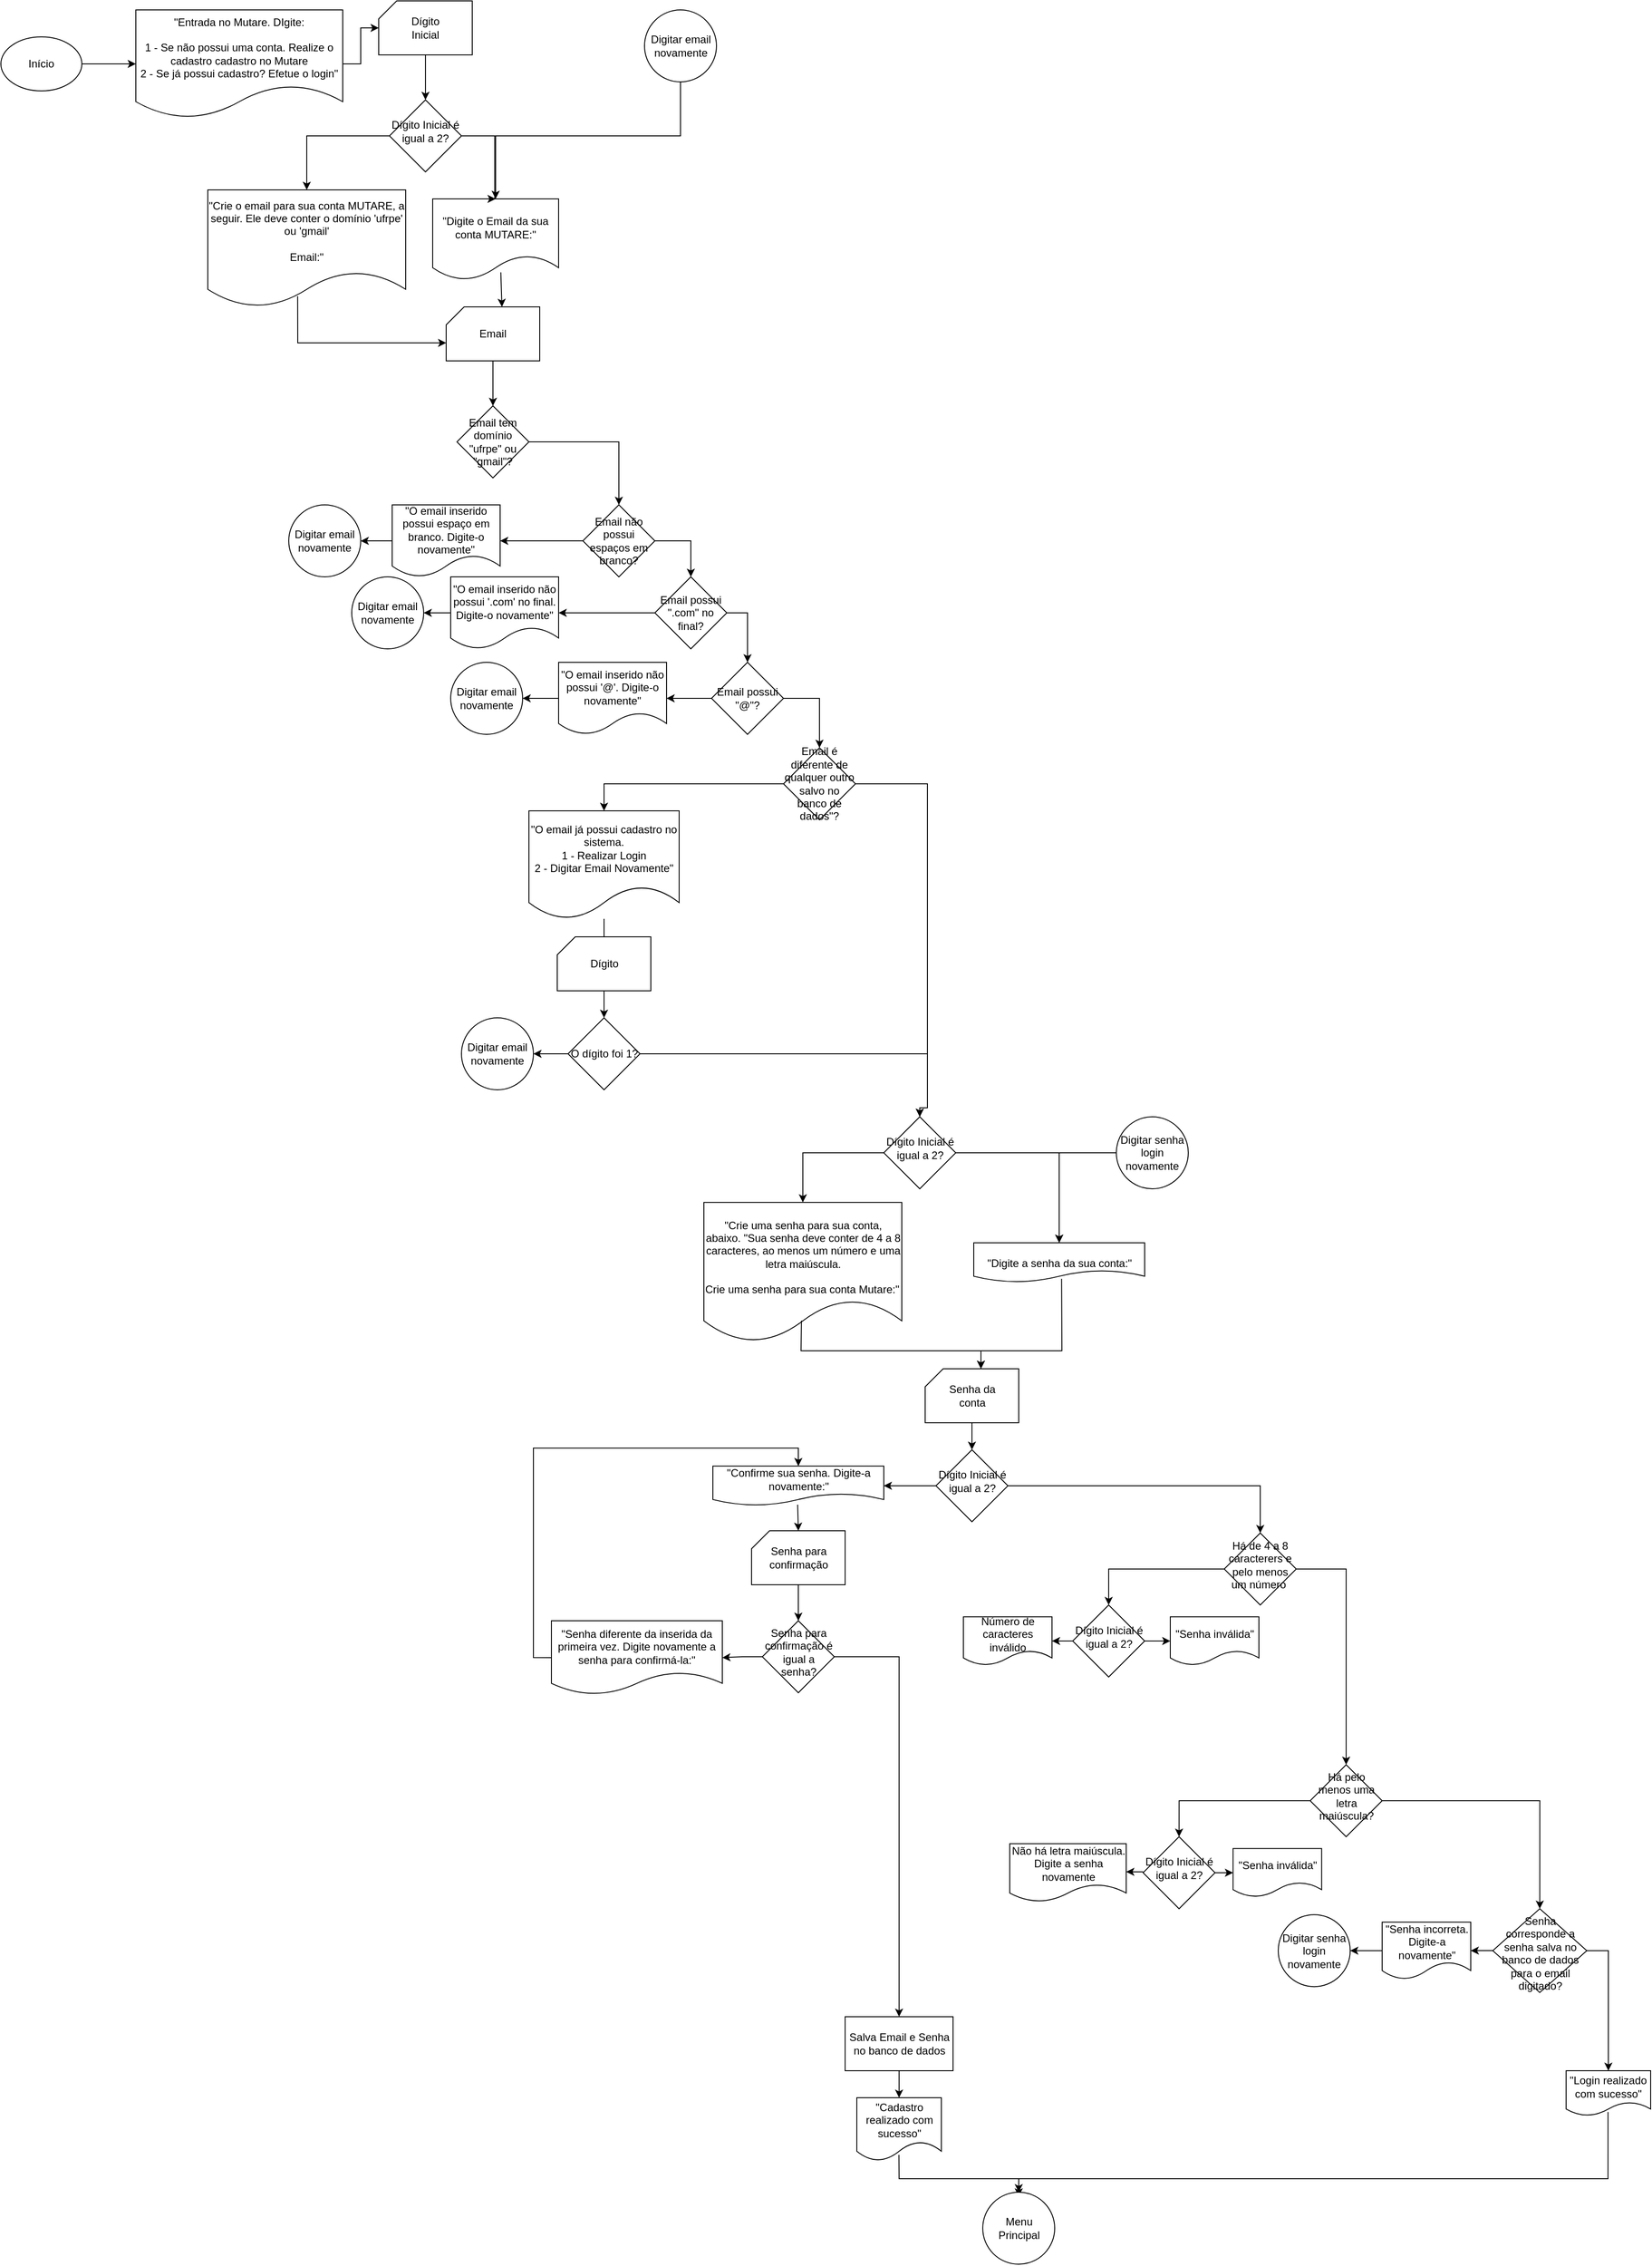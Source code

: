 <mxfile version="27.0.5">
  <diagram name="Página-1" id="IZqAts2g6bXaED-vM-Xr">
    <mxGraphModel dx="5210" dy="3040" grid="1" gridSize="10" guides="1" tooltips="1" connect="1" arrows="1" fold="1" page="1" pageScale="1" pageWidth="3300" pageHeight="2339" math="0" shadow="0">
      <root>
        <mxCell id="0" />
        <mxCell id="1" parent="0" />
        <mxCell id="0boTivlSuVRbXw25WTQz-3" value="&quot;Digite o Email da sua conta MUTARE:&lt;span style=&quot;background-color: transparent; color: light-dark(rgb(0, 0, 0), rgb(255, 255, 255));&quot;&gt;&quot;&lt;/span&gt;" style="shape=document;whiteSpace=wrap;html=1;boundedLbl=1;" parent="1" vertex="1">
          <mxGeometry x="520" y="250" width="140" height="90" as="geometry" />
        </mxCell>
        <mxCell id="0boTivlSuVRbXw25WTQz-8" value="" style="endArrow=classic;html=1;rounded=0;entryX=0;entryY=0;entryDx=62;entryDy=0;entryPerimeter=0;exitX=0.541;exitY=0.907;exitDx=0;exitDy=0;exitPerimeter=0;" parent="1" source="0boTivlSuVRbXw25WTQz-3" target="0boTivlSuVRbXw25WTQz-5" edge="1">
          <mxGeometry width="50" height="50" relative="1" as="geometry">
            <mxPoint x="650" y="370" as="sourcePoint" />
            <mxPoint x="700" y="320" as="targetPoint" />
          </mxGeometry>
        </mxCell>
        <mxCell id="0boTivlSuVRbXw25WTQz-9" value="" style="group" parent="1" vertex="1" connectable="0">
          <mxGeometry x="535" y="370" width="104" height="60" as="geometry" />
        </mxCell>
        <mxCell id="0boTivlSuVRbXw25WTQz-5" value="" style="verticalLabelPosition=bottom;verticalAlign=top;html=1;shape=card;whiteSpace=wrap;size=20;arcSize=12;" parent="0boTivlSuVRbXw25WTQz-9" vertex="1">
          <mxGeometry width="104" height="60" as="geometry" />
        </mxCell>
        <mxCell id="0boTivlSuVRbXw25WTQz-6" value="Email" style="text;html=1;align=center;verticalAlign=middle;whiteSpace=wrap;rounded=0;" parent="0boTivlSuVRbXw25WTQz-9" vertex="1">
          <mxGeometry x="22" y="15" width="60" height="30" as="geometry" />
        </mxCell>
        <mxCell id="VMltcIXAbGf6lN5rMRbk-11" style="edgeStyle=orthogonalEdgeStyle;rounded=0;orthogonalLoop=1;jettySize=auto;html=1;exitX=1;exitY=0.5;exitDx=0;exitDy=0;entryX=0.5;entryY=0;entryDx=0;entryDy=0;" edge="1" parent="1" source="0boTivlSuVRbXw25WTQz-11" target="0boTivlSuVRbXw25WTQz-12">
          <mxGeometry relative="1" as="geometry">
            <mxPoint x="687.0" y="560" as="sourcePoint" />
          </mxGeometry>
        </mxCell>
        <mxCell id="0boTivlSuVRbXw25WTQz-11" value="Email tem domínio &quot;ufrpe&quot; ou &quot;gmail&quot;?" style="rhombus;whiteSpace=wrap;html=1;" parent="1" vertex="1">
          <mxGeometry x="547" y="480" width="80" height="80" as="geometry" />
        </mxCell>
        <mxCell id="VMltcIXAbGf6lN5rMRbk-12" style="edgeStyle=orthogonalEdgeStyle;rounded=0;orthogonalLoop=1;jettySize=auto;html=1;exitX=1;exitY=0.5;exitDx=0;exitDy=0;entryX=0.5;entryY=0;entryDx=0;entryDy=0;" edge="1" parent="1" source="0boTivlSuVRbXw25WTQz-12" target="VMltcIXAbGf6lN5rMRbk-4">
          <mxGeometry relative="1" as="geometry" />
        </mxCell>
        <mxCell id="VMltcIXAbGf6lN5rMRbk-20" value="" style="edgeStyle=orthogonalEdgeStyle;rounded=0;orthogonalLoop=1;jettySize=auto;html=1;" edge="1" parent="1" source="0boTivlSuVRbXw25WTQz-12" target="VMltcIXAbGf6lN5rMRbk-15">
          <mxGeometry relative="1" as="geometry" />
        </mxCell>
        <mxCell id="0boTivlSuVRbXw25WTQz-12" value="Email não possui espaços em branco?" style="rhombus;whiteSpace=wrap;html=1;" parent="1" vertex="1">
          <mxGeometry x="687" y="590" width="80" height="80" as="geometry" />
        </mxCell>
        <mxCell id="VMltcIXAbGf6lN5rMRbk-1" value="" style="edgeStyle=orthogonalEdgeStyle;rounded=0;orthogonalLoop=1;jettySize=auto;html=1;" edge="1" parent="1" source="0boTivlSuVRbXw25WTQz-5" target="0boTivlSuVRbXw25WTQz-11">
          <mxGeometry relative="1" as="geometry" />
        </mxCell>
        <mxCell id="VMltcIXAbGf6lN5rMRbk-13" style="edgeStyle=orthogonalEdgeStyle;rounded=0;orthogonalLoop=1;jettySize=auto;html=1;exitX=1;exitY=0.5;exitDx=0;exitDy=0;entryX=0.5;entryY=0;entryDx=0;entryDy=0;" edge="1" parent="1" source="VMltcIXAbGf6lN5rMRbk-4" target="VMltcIXAbGf6lN5rMRbk-6">
          <mxGeometry relative="1" as="geometry" />
        </mxCell>
        <mxCell id="VMltcIXAbGf6lN5rMRbk-19" value="" style="edgeStyle=orthogonalEdgeStyle;rounded=0;orthogonalLoop=1;jettySize=auto;html=1;" edge="1" parent="1" source="VMltcIXAbGf6lN5rMRbk-4" target="VMltcIXAbGf6lN5rMRbk-16">
          <mxGeometry relative="1" as="geometry" />
        </mxCell>
        <mxCell id="VMltcIXAbGf6lN5rMRbk-4" value="Email possui &quot;.com&quot; no final?" style="rhombus;whiteSpace=wrap;html=1;" vertex="1" parent="1">
          <mxGeometry x="767" y="670" width="80" height="80" as="geometry" />
        </mxCell>
        <mxCell id="VMltcIXAbGf6lN5rMRbk-14" style="edgeStyle=orthogonalEdgeStyle;rounded=0;orthogonalLoop=1;jettySize=auto;html=1;exitX=1;exitY=0.5;exitDx=0;exitDy=0;entryX=0.5;entryY=0;entryDx=0;entryDy=0;" edge="1" parent="1" source="VMltcIXAbGf6lN5rMRbk-6" target="VMltcIXAbGf6lN5rMRbk-7">
          <mxGeometry relative="1" as="geometry" />
        </mxCell>
        <mxCell id="VMltcIXAbGf6lN5rMRbk-18" value="" style="edgeStyle=orthogonalEdgeStyle;rounded=0;orthogonalLoop=1;jettySize=auto;html=1;" edge="1" parent="1" source="VMltcIXAbGf6lN5rMRbk-6" target="VMltcIXAbGf6lN5rMRbk-17">
          <mxGeometry relative="1" as="geometry" />
        </mxCell>
        <mxCell id="VMltcIXAbGf6lN5rMRbk-6" value="Email possui &quot;@&quot;?" style="rhombus;whiteSpace=wrap;html=1;" vertex="1" parent="1">
          <mxGeometry x="830" y="765" width="80" height="80" as="geometry" />
        </mxCell>
        <mxCell id="VMltcIXAbGf6lN5rMRbk-30" value="" style="edgeStyle=orthogonalEdgeStyle;rounded=0;orthogonalLoop=1;jettySize=auto;html=1;entryX=0.5;entryY=0;entryDx=0;entryDy=0;" edge="1" parent="1" source="VMltcIXAbGf6lN5rMRbk-7" target="VMltcIXAbGf6lN5rMRbk-21">
          <mxGeometry relative="1" as="geometry" />
        </mxCell>
        <mxCell id="VMltcIXAbGf6lN5rMRbk-32" value="" style="edgeStyle=orthogonalEdgeStyle;rounded=0;orthogonalLoop=1;jettySize=auto;html=1;entryX=0.5;entryY=0;entryDx=0;entryDy=0;" edge="1" parent="1" source="VMltcIXAbGf6lN5rMRbk-7" target="VMltcIXAbGf6lN5rMRbk-59">
          <mxGeometry relative="1" as="geometry">
            <mxPoint x="1030" y="900" as="targetPoint" />
            <Array as="points">
              <mxPoint x="1070" y="900" />
              <mxPoint x="1070" y="1260" />
            </Array>
          </mxGeometry>
        </mxCell>
        <mxCell id="VMltcIXAbGf6lN5rMRbk-7" value="Email é diferente de qualquer outro salvo no banco de dados&quot;?" style="rhombus;whiteSpace=wrap;html=1;" vertex="1" parent="1">
          <mxGeometry x="910" y="860" width="80" height="80" as="geometry" />
        </mxCell>
        <mxCell id="VMltcIXAbGf6lN5rMRbk-94" value="" style="edgeStyle=orthogonalEdgeStyle;rounded=0;orthogonalLoop=1;jettySize=auto;html=1;" edge="1" parent="1" source="VMltcIXAbGf6lN5rMRbk-15">
          <mxGeometry relative="1" as="geometry">
            <mxPoint x="440.0" y="630.091" as="targetPoint" />
          </mxGeometry>
        </mxCell>
        <mxCell id="VMltcIXAbGf6lN5rMRbk-15" value="&quot;O email inserido possui espaço em branco. Digite-o novamente&quot;" style="shape=document;whiteSpace=wrap;html=1;boundedLbl=1;" vertex="1" parent="1">
          <mxGeometry x="475" y="590" width="120" height="80" as="geometry" />
        </mxCell>
        <mxCell id="VMltcIXAbGf6lN5rMRbk-93" value="" style="edgeStyle=orthogonalEdgeStyle;rounded=0;orthogonalLoop=1;jettySize=auto;html=1;" edge="1" parent="1" source="VMltcIXAbGf6lN5rMRbk-16" target="VMltcIXAbGf6lN5rMRbk-90">
          <mxGeometry relative="1" as="geometry" />
        </mxCell>
        <mxCell id="VMltcIXAbGf6lN5rMRbk-16" value="&quot;O email inserido não possui &#39;.com&#39; no final. Digite-o novamente&quot;" style="shape=document;whiteSpace=wrap;html=1;boundedLbl=1;" vertex="1" parent="1">
          <mxGeometry x="540" y="670" width="120" height="80" as="geometry" />
        </mxCell>
        <mxCell id="VMltcIXAbGf6lN5rMRbk-92" value="" style="edgeStyle=orthogonalEdgeStyle;rounded=0;orthogonalLoop=1;jettySize=auto;html=1;" edge="1" parent="1" source="VMltcIXAbGf6lN5rMRbk-17" target="VMltcIXAbGf6lN5rMRbk-91">
          <mxGeometry relative="1" as="geometry" />
        </mxCell>
        <mxCell id="VMltcIXAbGf6lN5rMRbk-17" value="&quot;O email inserido não possui &#39;@&#39;. Digite-o novamente&quot;" style="shape=document;whiteSpace=wrap;html=1;boundedLbl=1;" vertex="1" parent="1">
          <mxGeometry x="660" y="765" width="120" height="80" as="geometry" />
        </mxCell>
        <mxCell id="VMltcIXAbGf6lN5rMRbk-28" value="" style="edgeStyle=orthogonalEdgeStyle;rounded=0;orthogonalLoop=1;jettySize=auto;html=1;" edge="1" parent="1" source="VMltcIXAbGf6lN5rMRbk-21" target="VMltcIXAbGf6lN5rMRbk-26">
          <mxGeometry relative="1" as="geometry" />
        </mxCell>
        <mxCell id="VMltcIXAbGf6lN5rMRbk-21" value="&quot;O email já possui cadastro no sistema.&lt;div&gt;1 - Realizar Login&lt;/div&gt;&lt;div&gt;&lt;span style=&quot;background-color: transparent; color: light-dark(rgb(0, 0, 0), rgb(255, 255, 255));&quot;&gt;2 - Digitar Email Novamente&quot;&lt;/span&gt;&lt;/div&gt;" style="shape=document;whiteSpace=wrap;html=1;boundedLbl=1;" vertex="1" parent="1">
          <mxGeometry x="627" y="930" width="167" height="120" as="geometry" />
        </mxCell>
        <mxCell id="VMltcIXAbGf6lN5rMRbk-138" style="edgeStyle=orthogonalEdgeStyle;rounded=0;orthogonalLoop=1;jettySize=auto;html=1;exitX=1;exitY=0.5;exitDx=0;exitDy=0;entryX=0.5;entryY=0;entryDx=0;entryDy=0;" edge="1" parent="1" source="VMltcIXAbGf6lN5rMRbk-22" target="VMltcIXAbGf6lN5rMRbk-59">
          <mxGeometry relative="1" as="geometry">
            <Array as="points">
              <mxPoint x="1070" y="1200" />
              <mxPoint x="1070" y="1260" />
            </Array>
          </mxGeometry>
        </mxCell>
        <mxCell id="VMltcIXAbGf6lN5rMRbk-140" value="" style="edgeStyle=orthogonalEdgeStyle;rounded=0;orthogonalLoop=1;jettySize=auto;html=1;" edge="1" parent="1" source="VMltcIXAbGf6lN5rMRbk-22" target="VMltcIXAbGf6lN5rMRbk-139">
          <mxGeometry relative="1" as="geometry" />
        </mxCell>
        <mxCell id="VMltcIXAbGf6lN5rMRbk-22" value="O dígito foi 1?" style="rhombus;whiteSpace=wrap;html=1;" vertex="1" parent="1">
          <mxGeometry x="670.5" y="1160" width="80" height="80" as="geometry" />
        </mxCell>
        <mxCell id="VMltcIXAbGf6lN5rMRbk-24" value="" style="group" vertex="1" connectable="0" parent="1">
          <mxGeometry x="658.5" y="1070" width="104" height="60" as="geometry" />
        </mxCell>
        <mxCell id="VMltcIXAbGf6lN5rMRbk-25" value="" style="verticalLabelPosition=bottom;verticalAlign=top;html=1;shape=card;whiteSpace=wrap;size=20;arcSize=12;" vertex="1" parent="VMltcIXAbGf6lN5rMRbk-24">
          <mxGeometry width="104" height="60" as="geometry" />
        </mxCell>
        <mxCell id="VMltcIXAbGf6lN5rMRbk-26" value="Dígito" style="text;html=1;align=center;verticalAlign=middle;whiteSpace=wrap;rounded=0;" vertex="1" parent="VMltcIXAbGf6lN5rMRbk-24">
          <mxGeometry x="22" y="15" width="60" height="30" as="geometry" />
        </mxCell>
        <mxCell id="VMltcIXAbGf6lN5rMRbk-29" value="" style="edgeStyle=orthogonalEdgeStyle;rounded=0;orthogonalLoop=1;jettySize=auto;html=1;" edge="1" parent="1" source="VMltcIXAbGf6lN5rMRbk-25" target="VMltcIXAbGf6lN5rMRbk-22">
          <mxGeometry relative="1" as="geometry" />
        </mxCell>
        <mxCell id="VMltcIXAbGf6lN5rMRbk-81" value="" style="edgeStyle=orthogonalEdgeStyle;rounded=0;orthogonalLoop=1;jettySize=auto;html=1;" edge="1" parent="1" source="VMltcIXAbGf6lN5rMRbk-49" target="VMltcIXAbGf6lN5rMRbk-52">
          <mxGeometry relative="1" as="geometry" />
        </mxCell>
        <mxCell id="VMltcIXAbGf6lN5rMRbk-49" value="&quot;Entrada no Mutare. DIgite:&lt;div&gt;&lt;span style=&quot;background-color: transparent; color: light-dark(rgb(0, 0, 0), rgb(255, 255, 255));&quot;&gt;&lt;br&gt;&lt;/span&gt;&lt;/div&gt;&lt;div&gt;&lt;span style=&quot;background-color: transparent; color: light-dark(rgb(0, 0, 0), rgb(255, 255, 255));&quot;&gt;1 - Se não possui uma conta. Realize o cadastro cadastro no Mutare&lt;/span&gt;&lt;/div&gt;&lt;div&gt;&lt;span style=&quot;background-color: transparent; color: light-dark(rgb(0, 0, 0), rgb(255, 255, 255));&quot;&gt;2 - Se já possui cadastro? Efetue o login&quot;&lt;/span&gt;&lt;/div&gt;" style="shape=document;whiteSpace=wrap;html=1;boundedLbl=1;" vertex="1" parent="1">
          <mxGeometry x="190" y="40" width="230" height="120" as="geometry" />
        </mxCell>
        <mxCell id="VMltcIXAbGf6lN5rMRbk-51" value="" style="group" vertex="1" connectable="0" parent="1">
          <mxGeometry x="460" y="30" width="104" height="60" as="geometry" />
        </mxCell>
        <mxCell id="VMltcIXAbGf6lN5rMRbk-52" value="" style="verticalLabelPosition=bottom;verticalAlign=top;html=1;shape=card;whiteSpace=wrap;size=20;arcSize=12;" vertex="1" parent="VMltcIXAbGf6lN5rMRbk-51">
          <mxGeometry width="104" height="60" as="geometry" />
        </mxCell>
        <mxCell id="VMltcIXAbGf6lN5rMRbk-53" value="Dígito Inicial" style="text;html=1;align=center;verticalAlign=middle;whiteSpace=wrap;rounded=0;" vertex="1" parent="VMltcIXAbGf6lN5rMRbk-51">
          <mxGeometry x="22" y="15" width="60" height="30" as="geometry" />
        </mxCell>
        <mxCell id="VMltcIXAbGf6lN5rMRbk-75" style="edgeStyle=orthogonalEdgeStyle;rounded=0;orthogonalLoop=1;jettySize=auto;html=1;exitX=1;exitY=0.5;exitDx=0;exitDy=0;entryX=0.5;entryY=0;entryDx=0;entryDy=0;" edge="1" parent="1" source="VMltcIXAbGf6lN5rMRbk-59" target="VMltcIXAbGf6lN5rMRbk-64">
          <mxGeometry relative="1" as="geometry" />
        </mxCell>
        <mxCell id="VMltcIXAbGf6lN5rMRbk-77" style="edgeStyle=orthogonalEdgeStyle;rounded=0;orthogonalLoop=1;jettySize=auto;html=1;exitX=0;exitY=0.5;exitDx=0;exitDy=0;entryX=0.5;entryY=0;entryDx=0;entryDy=0;" edge="1" parent="1" source="VMltcIXAbGf6lN5rMRbk-59" target="VMltcIXAbGf6lN5rMRbk-76">
          <mxGeometry relative="1" as="geometry" />
        </mxCell>
        <mxCell id="VMltcIXAbGf6lN5rMRbk-59" value="&lt;div&gt;&lt;br&gt;&lt;/div&gt;&lt;div&gt;&lt;span style=&quot;background-color: transparent; color: light-dark(rgb(0, 0, 0), rgb(255, 255, 255));&quot;&gt;Dígito Inicial é igual a 2?&lt;/span&gt;&lt;/div&gt;" style="rhombus;whiteSpace=wrap;html=1;verticalAlign=top;arcSize=12;" vertex="1" parent="1">
          <mxGeometry x="1021.5" y="1270" width="80" height="80" as="geometry" />
        </mxCell>
        <mxCell id="VMltcIXAbGf6lN5rMRbk-62" value="" style="edgeStyle=orthogonalEdgeStyle;rounded=0;orthogonalLoop=1;jettySize=auto;html=1;" edge="1" parent="1" source="VMltcIXAbGf6lN5rMRbk-61" target="VMltcIXAbGf6lN5rMRbk-49">
          <mxGeometry relative="1" as="geometry" />
        </mxCell>
        <mxCell id="VMltcIXAbGf6lN5rMRbk-61" value="Início" style="ellipse;whiteSpace=wrap;html=1;" vertex="1" parent="1">
          <mxGeometry x="40" y="70" width="90" height="60" as="geometry" />
        </mxCell>
        <mxCell id="VMltcIXAbGf6lN5rMRbk-64" value="&lt;div&gt;&lt;br&gt;&lt;/div&gt;&lt;div&gt;&quot;Digite a senha da sua conta:&lt;span style=&quot;background-color: transparent; color: light-dark(rgb(0, 0, 0), rgb(255, 255, 255));&quot;&gt;&quot;&lt;/span&gt;&lt;/div&gt;" style="shape=document;whiteSpace=wrap;html=1;boundedLbl=1;" vertex="1" parent="1">
          <mxGeometry x="1121.5" y="1410" width="190" height="43.75" as="geometry" />
        </mxCell>
        <mxCell id="VMltcIXAbGf6lN5rMRbk-67" style="edgeStyle=orthogonalEdgeStyle;rounded=0;orthogonalLoop=1;jettySize=auto;html=1;exitX=1;exitY=0.5;exitDx=0;exitDy=0;entryX=0.5;entryY=0;entryDx=0;entryDy=0;" edge="1" parent="1" source="VMltcIXAbGf6lN5rMRbk-68" target="VMltcIXAbGf6lN5rMRbk-71">
          <mxGeometry relative="1" as="geometry" />
        </mxCell>
        <mxCell id="VMltcIXAbGf6lN5rMRbk-148" style="edgeStyle=orthogonalEdgeStyle;rounded=0;orthogonalLoop=1;jettySize=auto;html=1;exitX=0;exitY=0.5;exitDx=0;exitDy=0;entryX=0.5;entryY=0;entryDx=0;entryDy=0;" edge="1" parent="1" source="VMltcIXAbGf6lN5rMRbk-68" target="VMltcIXAbGf6lN5rMRbk-143">
          <mxGeometry relative="1" as="geometry" />
        </mxCell>
        <mxCell id="VMltcIXAbGf6lN5rMRbk-68" value="Há de 4 a 8 caracterers e pelo menos um número&amp;nbsp;" style="rhombus;whiteSpace=wrap;html=1;verticalAlign=top;arcSize=12;" vertex="1" parent="1">
          <mxGeometry x="1400" y="1732.51" width="80" height="80" as="geometry" />
        </mxCell>
        <mxCell id="VMltcIXAbGf6lN5rMRbk-70" value="" style="edgeStyle=orthogonalEdgeStyle;rounded=0;orthogonalLoop=1;jettySize=auto;html=1;entryX=0.5;entryY=0;entryDx=0;entryDy=0;exitX=1;exitY=0.5;exitDx=0;exitDy=0;" edge="1" parent="1" source="VMltcIXAbGf6lN5rMRbk-71" target="VMltcIXAbGf6lN5rMRbk-155">
          <mxGeometry relative="1" as="geometry">
            <mxPoint x="1880" y="2110" as="targetPoint" />
          </mxGeometry>
        </mxCell>
        <mxCell id="VMltcIXAbGf6lN5rMRbk-149" style="edgeStyle=orthogonalEdgeStyle;rounded=0;orthogonalLoop=1;jettySize=auto;html=1;exitX=0;exitY=0.5;exitDx=0;exitDy=0;entryX=0.5;entryY=0;entryDx=0;entryDy=0;" edge="1" parent="1" source="VMltcIXAbGf6lN5rMRbk-71" target="VMltcIXAbGf6lN5rMRbk-144">
          <mxGeometry relative="1" as="geometry" />
        </mxCell>
        <mxCell id="VMltcIXAbGf6lN5rMRbk-71" value="Há pelo menos uma letra maiúscula?" style="rhombus;whiteSpace=wrap;html=1;verticalAlign=top;arcSize=12;" vertex="1" parent="1">
          <mxGeometry x="1495.5" y="1990" width="80" height="80" as="geometry" />
        </mxCell>
        <mxCell id="VMltcIXAbGf6lN5rMRbk-72" value="" style="edgeStyle=orthogonalEdgeStyle;rounded=0;orthogonalLoop=1;jettySize=auto;html=1;entryX=0.5;entryY=0;entryDx=0;entryDy=0;exitX=0.496;exitY=0.918;exitDx=0;exitDy=0;exitPerimeter=0;" edge="1" parent="1" source="VMltcIXAbGf6lN5rMRbk-73">
          <mxGeometry relative="1" as="geometry">
            <mxPoint x="1440.902" y="2296.14" as="sourcePoint" />
            <mxPoint x="1171.5" y="2469.71" as="targetPoint" />
            <Array as="points">
              <mxPoint x="1827" y="2450" />
              <mxPoint x="1172" y="2450" />
            </Array>
          </mxGeometry>
        </mxCell>
        <mxCell id="VMltcIXAbGf6lN5rMRbk-73" value="&quot;Login realizado com sucesso&lt;span style=&quot;background-color: transparent; color: light-dark(rgb(0, 0, 0), rgb(255, 255, 255));&quot;&gt;&quot;&lt;/span&gt;" style="shape=document;whiteSpace=wrap;html=1;boundedLbl=1;" vertex="1" parent="1">
          <mxGeometry x="1780" y="2330.01" width="94" height="50" as="geometry" />
        </mxCell>
        <mxCell id="VMltcIXAbGf6lN5rMRbk-74" value="Menu Principal" style="ellipse;whiteSpace=wrap;html=1;" vertex="1" parent="1">
          <mxGeometry x="1131.5" y="2465.01" width="80" height="80" as="geometry" />
        </mxCell>
        <mxCell id="VMltcIXAbGf6lN5rMRbk-76" value="&lt;div&gt;&lt;br&gt;&lt;/div&gt;&lt;div&gt;&quot;Crie uma senha para sua conta, abaixo.&amp;nbsp;&lt;span style=&quot;text-align: left; background-color: transparent; color: light-dark(rgb(0, 0, 0), rgb(255, 255, 255));&quot;&gt;&quot;Sua senha deve conter de 4 a 8 caracteres, ao menos um número e uma letra maiúscula.&lt;/span&gt;&lt;/div&gt;&lt;div style=&quot;text-align: left;&quot;&gt;&lt;br style=&quot;color: rgb(255, 255, 255); text-align: center; background-color: rgb(27, 29, 30);&quot;&gt;&lt;span style=&quot;background-color: transparent; color: light-dark(rgb(0, 0, 0), rgb(255, 255, 255)); text-align: center;&quot;&gt;Crie uma senha para sua conta Mutare:&lt;/span&gt;&lt;span style=&quot;background-color: transparent; color: light-dark(rgb(0, 0, 0), rgb(255, 255, 255)); text-align: center;&quot;&gt;&quot;&lt;/span&gt;&lt;/div&gt;" style="shape=document;whiteSpace=wrap;html=1;boundedLbl=1;" vertex="1" parent="1">
          <mxGeometry x="821.5" y="1365.12" width="220" height="154.88" as="geometry" />
        </mxCell>
        <mxCell id="VMltcIXAbGf6lN5rMRbk-86" style="edgeStyle=orthogonalEdgeStyle;rounded=0;orthogonalLoop=1;jettySize=auto;html=1;exitX=0.5;exitY=1;exitDx=0;exitDy=0;entryX=0.5;entryY=0;entryDx=0;entryDy=0;" edge="1" parent="1" source="VMltcIXAbGf6lN5rMRbk-85" target="0boTivlSuVRbXw25WTQz-3">
          <mxGeometry relative="1" as="geometry">
            <Array as="points">
              <mxPoint x="795" y="180" />
              <mxPoint x="589" y="180" />
            </Array>
          </mxGeometry>
        </mxCell>
        <mxCell id="VMltcIXAbGf6lN5rMRbk-85" value="Digitar email novamente" style="ellipse;whiteSpace=wrap;html=1;aspect=fixed;" vertex="1" parent="1">
          <mxGeometry x="755.5" y="40" width="80" height="80" as="geometry" />
        </mxCell>
        <mxCell id="VMltcIXAbGf6lN5rMRbk-89" value="Digitar email novamente" style="ellipse;whiteSpace=wrap;html=1;aspect=fixed;" vertex="1" parent="1">
          <mxGeometry x="360" y="590" width="80" height="80" as="geometry" />
        </mxCell>
        <mxCell id="VMltcIXAbGf6lN5rMRbk-90" value="Digitar email novamente" style="ellipse;whiteSpace=wrap;html=1;aspect=fixed;" vertex="1" parent="1">
          <mxGeometry x="430" y="670" width="80" height="80" as="geometry" />
        </mxCell>
        <mxCell id="VMltcIXAbGf6lN5rMRbk-91" value="Digitar email novamente" style="ellipse;whiteSpace=wrap;html=1;aspect=fixed;" vertex="1" parent="1">
          <mxGeometry x="540" y="765" width="80" height="80" as="geometry" />
        </mxCell>
        <mxCell id="VMltcIXAbGf6lN5rMRbk-101" style="edgeStyle=orthogonalEdgeStyle;rounded=0;orthogonalLoop=1;jettySize=auto;html=1;exitX=1;exitY=0.5;exitDx=0;exitDy=0;entryX=0.5;entryY=0;entryDx=0;entryDy=0;" edge="1" parent="1" source="VMltcIXAbGf6lN5rMRbk-95" target="0boTivlSuVRbXw25WTQz-3">
          <mxGeometry relative="1" as="geometry" />
        </mxCell>
        <mxCell id="VMltcIXAbGf6lN5rMRbk-102" style="edgeStyle=orthogonalEdgeStyle;rounded=0;orthogonalLoop=1;jettySize=auto;html=1;exitX=0;exitY=0.5;exitDx=0;exitDy=0;" edge="1" parent="1" source="VMltcIXAbGf6lN5rMRbk-95" target="VMltcIXAbGf6lN5rMRbk-97">
          <mxGeometry relative="1" as="geometry" />
        </mxCell>
        <mxCell id="VMltcIXAbGf6lN5rMRbk-95" value="&lt;div&gt;&lt;br&gt;&lt;/div&gt;&lt;div&gt;&lt;span style=&quot;background-color: transparent; color: light-dark(rgb(0, 0, 0), rgb(255, 255, 255));&quot;&gt;Dígito Inicial é igual a 2?&lt;/span&gt;&lt;/div&gt;" style="rhombus;whiteSpace=wrap;html=1;verticalAlign=top;arcSize=12;" vertex="1" parent="1">
          <mxGeometry x="472" y="140" width="80" height="80" as="geometry" />
        </mxCell>
        <mxCell id="VMltcIXAbGf6lN5rMRbk-97" value="&quot;Crie o email para sua conta MUTARE, a seguir.&amp;nbsp;&lt;span style=&quot;background-color: transparent; color: light-dark(rgb(0, 0, 0), rgb(255, 255, 255));&quot;&gt;Ele deve conter o domínio &#39;ufrpe&#39; ou &#39;gmail&#39;&lt;/span&gt;&lt;div&gt;&lt;div&gt;&lt;span style=&quot;background-color: transparent; color: light-dark(rgb(0, 0, 0), rgb(255, 255, 255));&quot;&gt;&lt;br&gt;&lt;/span&gt;&lt;/div&gt;&lt;div&gt;&lt;span style=&quot;background-color: transparent; color: light-dark(rgb(0, 0, 0), rgb(255, 255, 255));&quot;&gt;Email:&lt;/span&gt;&lt;span style=&quot;background-color: transparent; color: light-dark(rgb(0, 0, 0), rgb(255, 255, 255));&quot;&gt;&quot;&lt;/span&gt;&lt;/div&gt;&lt;/div&gt;" style="shape=document;whiteSpace=wrap;html=1;boundedLbl=1;" vertex="1" parent="1">
          <mxGeometry x="270" y="240" width="220" height="130" as="geometry" />
        </mxCell>
        <mxCell id="VMltcIXAbGf6lN5rMRbk-98" value="" style="endArrow=classic;html=1;rounded=0;entryX=0;entryY=0;entryDx=0;entryDy=40;exitX=0.454;exitY=0.909;exitDx=0;exitDy=0;exitPerimeter=0;entryPerimeter=0;" edge="1" parent="1" source="VMltcIXAbGf6lN5rMRbk-97" target="0boTivlSuVRbXw25WTQz-5">
          <mxGeometry width="50" height="50" relative="1" as="geometry">
            <mxPoint x="370" y="520" as="sourcePoint" />
            <mxPoint x="420" y="470" as="targetPoint" />
            <Array as="points">
              <mxPoint x="370" y="410" />
            </Array>
          </mxGeometry>
        </mxCell>
        <mxCell id="VMltcIXAbGf6lN5rMRbk-99" value="" style="edgeStyle=orthogonalEdgeStyle;rounded=0;orthogonalLoop=1;jettySize=auto;html=1;" edge="1" parent="1" source="VMltcIXAbGf6lN5rMRbk-52" target="VMltcIXAbGf6lN5rMRbk-95">
          <mxGeometry relative="1" as="geometry" />
        </mxCell>
        <mxCell id="VMltcIXAbGf6lN5rMRbk-112" value="" style="group" vertex="1" connectable="0" parent="1">
          <mxGeometry x="1067.5" y="1550" width="104" height="60" as="geometry" />
        </mxCell>
        <mxCell id="VMltcIXAbGf6lN5rMRbk-63" value="" style="verticalLabelPosition=bottom;verticalAlign=top;html=1;shape=card;whiteSpace=wrap;size=20;arcSize=12;" vertex="1" parent="VMltcIXAbGf6lN5rMRbk-112">
          <mxGeometry width="104" height="60" as="geometry" />
        </mxCell>
        <mxCell id="VMltcIXAbGf6lN5rMRbk-66" value="Senha da conta" style="text;html=1;align=center;verticalAlign=middle;whiteSpace=wrap;rounded=0;" vertex="1" parent="VMltcIXAbGf6lN5rMRbk-112">
          <mxGeometry x="22" y="15" width="60" height="30" as="geometry" />
        </mxCell>
        <mxCell id="VMltcIXAbGf6lN5rMRbk-113" value="" style="endArrow=classic;html=1;rounded=0;entryX=0;entryY=0;entryDx=62;entryDy=0;entryPerimeter=0;exitX=0.493;exitY=0.848;exitDx=0;exitDy=0;exitPerimeter=0;" edge="1" parent="1" source="VMltcIXAbGf6lN5rMRbk-76" target="VMltcIXAbGf6lN5rMRbk-63">
          <mxGeometry width="50" height="50" relative="1" as="geometry">
            <mxPoint x="941.5" y="1630" as="sourcePoint" />
            <mxPoint x="991.5" y="1580" as="targetPoint" />
            <Array as="points">
              <mxPoint x="929.5" y="1530" />
              <mxPoint x="1129.5" y="1530" />
            </Array>
          </mxGeometry>
        </mxCell>
        <mxCell id="VMltcIXAbGf6lN5rMRbk-115" value="" style="endArrow=classic;html=1;rounded=0;exitX=0.514;exitY=0.914;exitDx=0;exitDy=0;exitPerimeter=0;entryX=0;entryY=0;entryDx=62;entryDy=0;entryPerimeter=0;" edge="1" parent="1" source="VMltcIXAbGf6lN5rMRbk-64" target="VMltcIXAbGf6lN5rMRbk-63">
          <mxGeometry width="50" height="50" relative="1" as="geometry">
            <mxPoint x="1061.5" y="1710" as="sourcePoint" />
            <mxPoint x="1111.5" y="1660" as="targetPoint" />
            <Array as="points">
              <mxPoint x="1219.5" y="1530" />
              <mxPoint x="1129.5" y="1530" />
            </Array>
          </mxGeometry>
        </mxCell>
        <mxCell id="VMltcIXAbGf6lN5rMRbk-119" value="" style="edgeStyle=orthogonalEdgeStyle;rounded=0;orthogonalLoop=1;jettySize=auto;html=1;" edge="1" parent="1" source="VMltcIXAbGf6lN5rMRbk-116" target="VMltcIXAbGf6lN5rMRbk-118">
          <mxGeometry relative="1" as="geometry" />
        </mxCell>
        <mxCell id="VMltcIXAbGf6lN5rMRbk-121" value="" style="edgeStyle=orthogonalEdgeStyle;rounded=0;orthogonalLoop=1;jettySize=auto;html=1;entryX=0.5;entryY=0;entryDx=0;entryDy=0;" edge="1" parent="1" source="VMltcIXAbGf6lN5rMRbk-116" target="VMltcIXAbGf6lN5rMRbk-68">
          <mxGeometry relative="1" as="geometry">
            <mxPoint x="1239.5" y="1680" as="targetPoint" />
          </mxGeometry>
        </mxCell>
        <mxCell id="VMltcIXAbGf6lN5rMRbk-116" value="&lt;div&gt;&lt;br&gt;&lt;/div&gt;&lt;div&gt;&lt;span style=&quot;background-color: transparent; color: light-dark(rgb(0, 0, 0), rgb(255, 255, 255));&quot;&gt;Dígito Inicial é igual a 2?&lt;/span&gt;&lt;/div&gt;" style="rhombus;whiteSpace=wrap;html=1;verticalAlign=top;arcSize=12;" vertex="1" parent="1">
          <mxGeometry x="1079.5" y="1640" width="80" height="80" as="geometry" />
        </mxCell>
        <mxCell id="VMltcIXAbGf6lN5rMRbk-117" value="" style="edgeStyle=orthogonalEdgeStyle;rounded=0;orthogonalLoop=1;jettySize=auto;html=1;" edge="1" parent="1" source="VMltcIXAbGf6lN5rMRbk-63" target="VMltcIXAbGf6lN5rMRbk-116">
          <mxGeometry relative="1" as="geometry" />
        </mxCell>
        <mxCell id="VMltcIXAbGf6lN5rMRbk-118" value="&lt;div&gt;&quot;Confirme sua senha. Digite-a novamente:&quot;&lt;/div&gt;" style="shape=document;whiteSpace=wrap;html=1;boundedLbl=1;" vertex="1" parent="1">
          <mxGeometry x="831.5" y="1658.12" width="190" height="43.75" as="geometry" />
        </mxCell>
        <mxCell id="VMltcIXAbGf6lN5rMRbk-122" value="" style="group" vertex="1" connectable="0" parent="1">
          <mxGeometry x="874.5" y="1730" width="104" height="60" as="geometry" />
        </mxCell>
        <mxCell id="VMltcIXAbGf6lN5rMRbk-123" value="" style="verticalLabelPosition=bottom;verticalAlign=top;html=1;shape=card;whiteSpace=wrap;size=20;arcSize=12;" vertex="1" parent="VMltcIXAbGf6lN5rMRbk-122">
          <mxGeometry width="104" height="60" as="geometry" />
        </mxCell>
        <mxCell id="VMltcIXAbGf6lN5rMRbk-124" value="Senha para confirmação" style="text;html=1;align=center;verticalAlign=middle;whiteSpace=wrap;rounded=0;" vertex="1" parent="VMltcIXAbGf6lN5rMRbk-122">
          <mxGeometry x="22" y="15" width="60" height="30" as="geometry" />
        </mxCell>
        <mxCell id="VMltcIXAbGf6lN5rMRbk-130" value="" style="edgeStyle=orthogonalEdgeStyle;rounded=0;orthogonalLoop=1;jettySize=auto;html=1;" edge="1" parent="1" source="VMltcIXAbGf6lN5rMRbk-125" target="VMltcIXAbGf6lN5rMRbk-129">
          <mxGeometry relative="1" as="geometry" />
        </mxCell>
        <mxCell id="VMltcIXAbGf6lN5rMRbk-132" style="edgeStyle=orthogonalEdgeStyle;rounded=0;orthogonalLoop=1;jettySize=auto;html=1;exitX=1;exitY=0.5;exitDx=0;exitDy=0;entryX=0.5;entryY=0;entryDx=0;entryDy=0;" edge="1" parent="1" source="VMltcIXAbGf6lN5rMRbk-125" target="VMltcIXAbGf6lN5rMRbk-134">
          <mxGeometry relative="1" as="geometry">
            <mxPoint x="1048.5" y="1920" as="targetPoint" />
          </mxGeometry>
        </mxCell>
        <mxCell id="VMltcIXAbGf6lN5rMRbk-125" value="&lt;div&gt;Senha para confirmação é igual a senha?&lt;/div&gt;" style="rhombus;whiteSpace=wrap;html=1;verticalAlign=top;arcSize=12;" vertex="1" parent="1">
          <mxGeometry x="886.5" y="1830" width="80" height="80" as="geometry" />
        </mxCell>
        <mxCell id="VMltcIXAbGf6lN5rMRbk-126" value="" style="edgeStyle=orthogonalEdgeStyle;rounded=0;orthogonalLoop=1;jettySize=auto;html=1;" edge="1" parent="1" source="VMltcIXAbGf6lN5rMRbk-123" target="VMltcIXAbGf6lN5rMRbk-125">
          <mxGeometry relative="1" as="geometry" />
        </mxCell>
        <mxCell id="VMltcIXAbGf6lN5rMRbk-127" value="" style="endArrow=classic;html=1;rounded=0;entryX=0.5;entryY=0;entryDx=0;entryDy=0;entryPerimeter=0;exitX=0.496;exitY=0.98;exitDx=0;exitDy=0;exitPerimeter=0;" edge="1" parent="1" source="VMltcIXAbGf6lN5rMRbk-118" target="VMltcIXAbGf6lN5rMRbk-123">
          <mxGeometry width="50" height="50" relative="1" as="geometry">
            <mxPoint x="1091.5" y="1770" as="sourcePoint" />
            <mxPoint x="1141.5" y="1720" as="targetPoint" />
          </mxGeometry>
        </mxCell>
        <mxCell id="VMltcIXAbGf6lN5rMRbk-128" value="&quot;Cadastro realizado com sucesso&lt;span style=&quot;background-color: transparent; color: light-dark(rgb(0, 0, 0), rgb(255, 255, 255));&quot;&gt;&quot;&lt;/span&gt;" style="shape=document;whiteSpace=wrap;html=1;boundedLbl=1;" vertex="1" parent="1">
          <mxGeometry x="991.5" y="2360.01" width="94" height="70" as="geometry" />
        </mxCell>
        <mxCell id="VMltcIXAbGf6lN5rMRbk-131" style="edgeStyle=orthogonalEdgeStyle;rounded=0;orthogonalLoop=1;jettySize=auto;html=1;exitX=0;exitY=0.5;exitDx=0;exitDy=0;entryX=0.5;entryY=0;entryDx=0;entryDy=0;" edge="1" parent="1" source="VMltcIXAbGf6lN5rMRbk-129" target="VMltcIXAbGf6lN5rMRbk-118">
          <mxGeometry relative="1" as="geometry" />
        </mxCell>
        <mxCell id="VMltcIXAbGf6lN5rMRbk-129" value="&lt;div&gt;&quot;Senha diferente da inserida da primeira vez. Digite novamente a senha para confirmá-la:&quot;&lt;/div&gt;" style="shape=document;whiteSpace=wrap;html=1;boundedLbl=1;" vertex="1" parent="1">
          <mxGeometry x="652" y="1830" width="190" height="81.88" as="geometry" />
        </mxCell>
        <mxCell id="VMltcIXAbGf6lN5rMRbk-135" value="" style="edgeStyle=orthogonalEdgeStyle;rounded=0;orthogonalLoop=1;jettySize=auto;html=1;" edge="1" parent="1" source="VMltcIXAbGf6lN5rMRbk-134" target="VMltcIXAbGf6lN5rMRbk-128">
          <mxGeometry relative="1" as="geometry" />
        </mxCell>
        <mxCell id="VMltcIXAbGf6lN5rMRbk-134" value="Salva Email e Senha no banco de dados" style="rounded=0;whiteSpace=wrap;html=1;" vertex="1" parent="1">
          <mxGeometry x="978.5" y="2270.01" width="120" height="60" as="geometry" />
        </mxCell>
        <mxCell id="VMltcIXAbGf6lN5rMRbk-137" value="" style="endArrow=classic;html=1;rounded=0;entryX=0.5;entryY=0;entryDx=0;entryDy=0;exitX=0.498;exitY=0.907;exitDx=0;exitDy=0;exitPerimeter=0;" edge="1" parent="1" source="VMltcIXAbGf6lN5rMRbk-128" target="VMltcIXAbGf6lN5rMRbk-74">
          <mxGeometry width="50" height="50" relative="1" as="geometry">
            <mxPoint x="1181.5" y="2320.01" as="sourcePoint" />
            <mxPoint x="1231.5" y="2270.01" as="targetPoint" />
            <Array as="points">
              <mxPoint x="1038.5" y="2450.01" />
              <mxPoint x="1171.5" y="2450.01" />
            </Array>
          </mxGeometry>
        </mxCell>
        <mxCell id="VMltcIXAbGf6lN5rMRbk-139" value="Digitar email novamente" style="ellipse;whiteSpace=wrap;html=1;aspect=fixed;" vertex="1" parent="1">
          <mxGeometry x="552" y="1160" width="80" height="80" as="geometry" />
        </mxCell>
        <mxCell id="VMltcIXAbGf6lN5rMRbk-141" value="&lt;div&gt;Número de caracteres inválido&lt;/div&gt;" style="shape=document;whiteSpace=wrap;html=1;boundedLbl=1;" vertex="1" parent="1">
          <mxGeometry x="1110" y="1825.63" width="98.5" height="53.75" as="geometry" />
        </mxCell>
        <mxCell id="VMltcIXAbGf6lN5rMRbk-142" value="&lt;div&gt;Não há letra maiúscula. Digite a senha novamente&lt;/div&gt;" style="shape=document;whiteSpace=wrap;html=1;boundedLbl=1;" vertex="1" parent="1">
          <mxGeometry x="1161.5" y="2077.81" width="129.5" height="64.39" as="geometry" />
        </mxCell>
        <mxCell id="VMltcIXAbGf6lN5rMRbk-150" style="edgeStyle=orthogonalEdgeStyle;rounded=0;orthogonalLoop=1;jettySize=auto;html=1;exitX=1;exitY=0.5;exitDx=0;exitDy=0;entryX=0;entryY=0.5;entryDx=0;entryDy=0;" edge="1" parent="1" source="VMltcIXAbGf6lN5rMRbk-143" target="VMltcIXAbGf6lN5rMRbk-145">
          <mxGeometry relative="1" as="geometry" />
        </mxCell>
        <mxCell id="VMltcIXAbGf6lN5rMRbk-151" style="edgeStyle=orthogonalEdgeStyle;rounded=0;orthogonalLoop=1;jettySize=auto;html=1;exitX=0;exitY=0.5;exitDx=0;exitDy=0;entryX=1;entryY=0.5;entryDx=0;entryDy=0;" edge="1" parent="1" source="VMltcIXAbGf6lN5rMRbk-143" target="VMltcIXAbGf6lN5rMRbk-141">
          <mxGeometry relative="1" as="geometry" />
        </mxCell>
        <mxCell id="VMltcIXAbGf6lN5rMRbk-143" value="&lt;div&gt;&lt;br&gt;&lt;/div&gt;&lt;div&gt;&lt;span style=&quot;background-color: transparent; color: light-dark(rgb(0, 0, 0), rgb(255, 255, 255));&quot;&gt;Dígito Inicial é igual a 2?&lt;/span&gt;&lt;/div&gt;" style="rhombus;whiteSpace=wrap;html=1;verticalAlign=top;arcSize=12;" vertex="1" parent="1">
          <mxGeometry x="1231.5" y="1812.51" width="80" height="80" as="geometry" />
        </mxCell>
        <mxCell id="VMltcIXAbGf6lN5rMRbk-152" style="edgeStyle=orthogonalEdgeStyle;rounded=0;orthogonalLoop=1;jettySize=auto;html=1;exitX=1;exitY=0.5;exitDx=0;exitDy=0;entryX=0;entryY=0.5;entryDx=0;entryDy=0;" edge="1" parent="1">
          <mxGeometry relative="1" as="geometry">
            <mxPoint x="1389.75" y="2110" as="sourcePoint" />
            <mxPoint x="1409.75" y="2109.995" as="targetPoint" />
          </mxGeometry>
        </mxCell>
        <mxCell id="VMltcIXAbGf6lN5rMRbk-153" style="edgeStyle=orthogonalEdgeStyle;rounded=0;orthogonalLoop=1;jettySize=auto;html=1;exitX=0;exitY=0.5;exitDx=0;exitDy=0;entryX=1;entryY=0.5;entryDx=0;entryDy=0;" edge="1" parent="1">
          <mxGeometry relative="1" as="geometry">
            <mxPoint x="1309.75" y="2109" as="sourcePoint" />
            <mxPoint x="1291" y="2109.005" as="targetPoint" />
          </mxGeometry>
        </mxCell>
        <mxCell id="VMltcIXAbGf6lN5rMRbk-144" value="&lt;div&gt;&lt;br&gt;&lt;/div&gt;&lt;div&gt;&lt;span style=&quot;background-color: transparent; color: light-dark(rgb(0, 0, 0), rgb(255, 255, 255));&quot;&gt;Dígito Inicial é igual a 2?&lt;/span&gt;&lt;/div&gt;" style="rhombus;whiteSpace=wrap;html=1;verticalAlign=top;arcSize=12;" vertex="1" parent="1">
          <mxGeometry x="1309.75" y="2070" width="80" height="80" as="geometry" />
        </mxCell>
        <mxCell id="VMltcIXAbGf6lN5rMRbk-145" value="&quot;Senha inválida&quot;" style="shape=document;whiteSpace=wrap;html=1;boundedLbl=1;" vertex="1" parent="1">
          <mxGeometry x="1340" y="1825.64" width="98.5" height="53.75" as="geometry" />
        </mxCell>
        <mxCell id="VMltcIXAbGf6lN5rMRbk-146" value="&quot;Senha inválida&quot;" style="shape=document;whiteSpace=wrap;html=1;boundedLbl=1;" vertex="1" parent="1">
          <mxGeometry x="1409.75" y="2083.12" width="98.5" height="53.75" as="geometry" />
        </mxCell>
        <mxCell id="VMltcIXAbGf6lN5rMRbk-156" style="edgeStyle=orthogonalEdgeStyle;rounded=0;orthogonalLoop=1;jettySize=auto;html=1;exitX=1;exitY=0.5;exitDx=0;exitDy=0;entryX=0.5;entryY=0;entryDx=0;entryDy=0;" edge="1" parent="1" source="VMltcIXAbGf6lN5rMRbk-155" target="VMltcIXAbGf6lN5rMRbk-73">
          <mxGeometry relative="1" as="geometry" />
        </mxCell>
        <mxCell id="VMltcIXAbGf6lN5rMRbk-158" value="" style="edgeStyle=orthogonalEdgeStyle;rounded=0;orthogonalLoop=1;jettySize=auto;html=1;" edge="1" parent="1" source="VMltcIXAbGf6lN5rMRbk-155" target="VMltcIXAbGf6lN5rMRbk-157">
          <mxGeometry relative="1" as="geometry" />
        </mxCell>
        <mxCell id="VMltcIXAbGf6lN5rMRbk-155" value="Senha corresponde a senha salva no banco de dados para o email digita&lt;span style=&quot;background-color: transparent; color: light-dark(rgb(0, 0, 0), rgb(255, 255, 255));&quot;&gt;do?&lt;/span&gt;" style="rhombus;whiteSpace=wrap;html=1;verticalAlign=top;arcSize=12;" vertex="1" parent="1">
          <mxGeometry x="1698.5" y="2150" width="104.5" height="93.13" as="geometry" />
        </mxCell>
        <mxCell id="VMltcIXAbGf6lN5rMRbk-160" value="" style="edgeStyle=orthogonalEdgeStyle;rounded=0;orthogonalLoop=1;jettySize=auto;html=1;" edge="1" parent="1" source="VMltcIXAbGf6lN5rMRbk-157" target="VMltcIXAbGf6lN5rMRbk-159">
          <mxGeometry relative="1" as="geometry" />
        </mxCell>
        <mxCell id="VMltcIXAbGf6lN5rMRbk-157" value="&quot;Senha incorreta. Digite-a novamente&quot;" style="shape=document;whiteSpace=wrap;html=1;boundedLbl=1;" vertex="1" parent="1">
          <mxGeometry x="1575.5" y="2164.85" width="98.5" height="63.44" as="geometry" />
        </mxCell>
        <mxCell id="VMltcIXAbGf6lN5rMRbk-159" value="Digitar senha login novamente" style="ellipse;whiteSpace=wrap;html=1;" vertex="1" parent="1">
          <mxGeometry x="1460" y="2156.565" width="80" height="80" as="geometry" />
        </mxCell>
        <mxCell id="VMltcIXAbGf6lN5rMRbk-162" style="edgeStyle=orthogonalEdgeStyle;rounded=0;orthogonalLoop=1;jettySize=auto;html=1;exitX=0;exitY=0.5;exitDx=0;exitDy=0;entryX=0.5;entryY=0;entryDx=0;entryDy=0;" edge="1" parent="1" source="VMltcIXAbGf6lN5rMRbk-161" target="VMltcIXAbGf6lN5rMRbk-64">
          <mxGeometry relative="1" as="geometry" />
        </mxCell>
        <mxCell id="VMltcIXAbGf6lN5rMRbk-161" value="Digitar senha login novamente" style="ellipse;whiteSpace=wrap;html=1;" vertex="1" parent="1">
          <mxGeometry x="1280" y="1269.995" width="80" height="80" as="geometry" />
        </mxCell>
      </root>
    </mxGraphModel>
  </diagram>
</mxfile>
